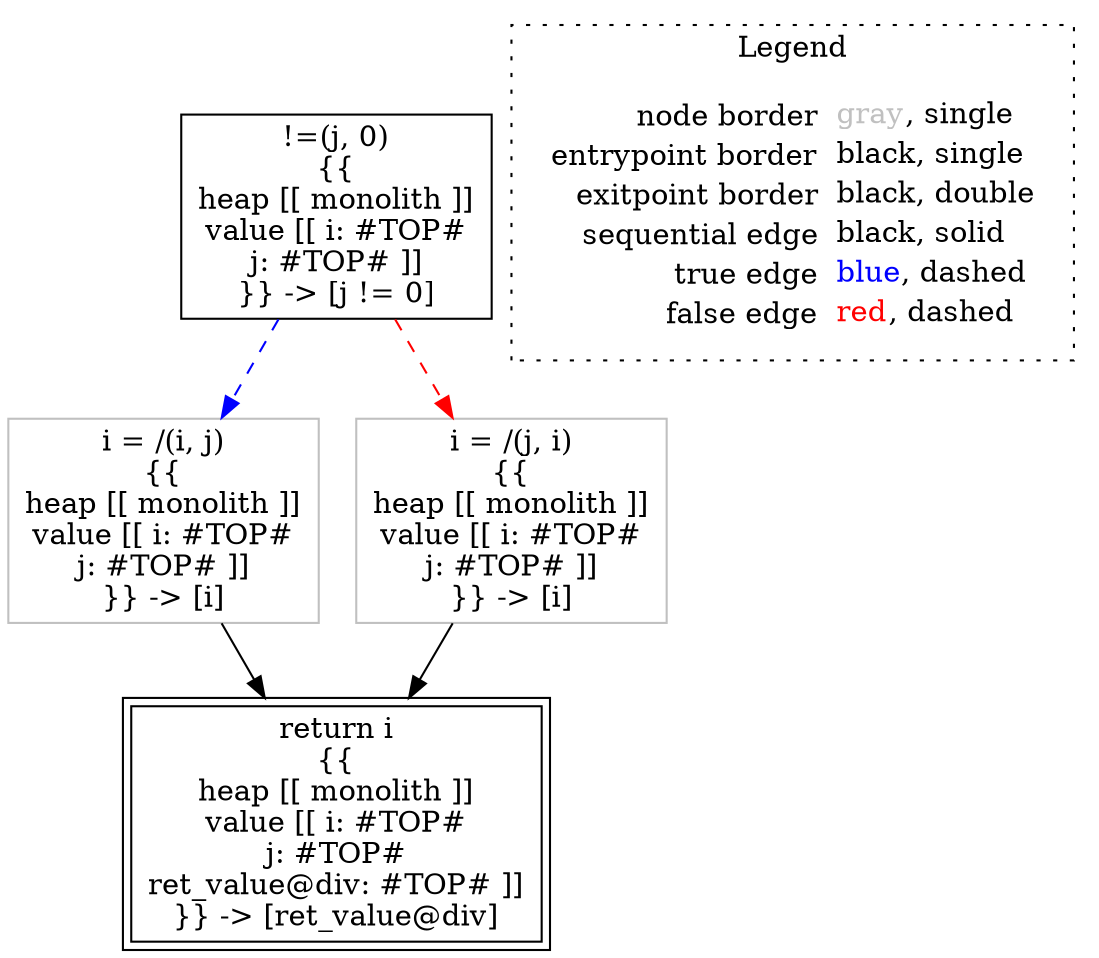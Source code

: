 digraph {
	"node0" [shape="rect",color="black",label=<!=(j, 0)<BR/>{{<BR/>heap [[ monolith ]]<BR/>value [[ i: #TOP#<BR/>j: #TOP# ]]<BR/>}} -&gt; [j != 0]>];
	"node1" [shape="rect",color="gray",label=<i = /(i, j)<BR/>{{<BR/>heap [[ monolith ]]<BR/>value [[ i: #TOP#<BR/>j: #TOP# ]]<BR/>}} -&gt; [i]>];
	"node2" [shape="rect",color="gray",label=<i = /(j, i)<BR/>{{<BR/>heap [[ monolith ]]<BR/>value [[ i: #TOP#<BR/>j: #TOP# ]]<BR/>}} -&gt; [i]>];
	"node3" [shape="rect",color="black",peripheries="2",label=<return i<BR/>{{<BR/>heap [[ monolith ]]<BR/>value [[ i: #TOP#<BR/>j: #TOP#<BR/>ret_value@div: #TOP# ]]<BR/>}} -&gt; [ret_value@div]>];
	"node0" -> "node1" [color="blue",style="dashed"];
	"node0" -> "node2" [color="red",style="dashed"];
	"node1" -> "node3" [color="black"];
	"node2" -> "node3" [color="black"];
subgraph cluster_legend {
	label="Legend";
	style=dotted;
	node [shape=plaintext];
	"legend" [label=<<table border="0" cellpadding="2" cellspacing="0" cellborder="0"><tr><td align="right">node border&nbsp;</td><td align="left"><font color="gray">gray</font>, single</td></tr><tr><td align="right">entrypoint border&nbsp;</td><td align="left"><font color="black">black</font>, single</td></tr><tr><td align="right">exitpoint border&nbsp;</td><td align="left"><font color="black">black</font>, double</td></tr><tr><td align="right">sequential edge&nbsp;</td><td align="left"><font color="black">black</font>, solid</td></tr><tr><td align="right">true edge&nbsp;</td><td align="left"><font color="blue">blue</font>, dashed</td></tr><tr><td align="right">false edge&nbsp;</td><td align="left"><font color="red">red</font>, dashed</td></tr></table>>];
}

}
